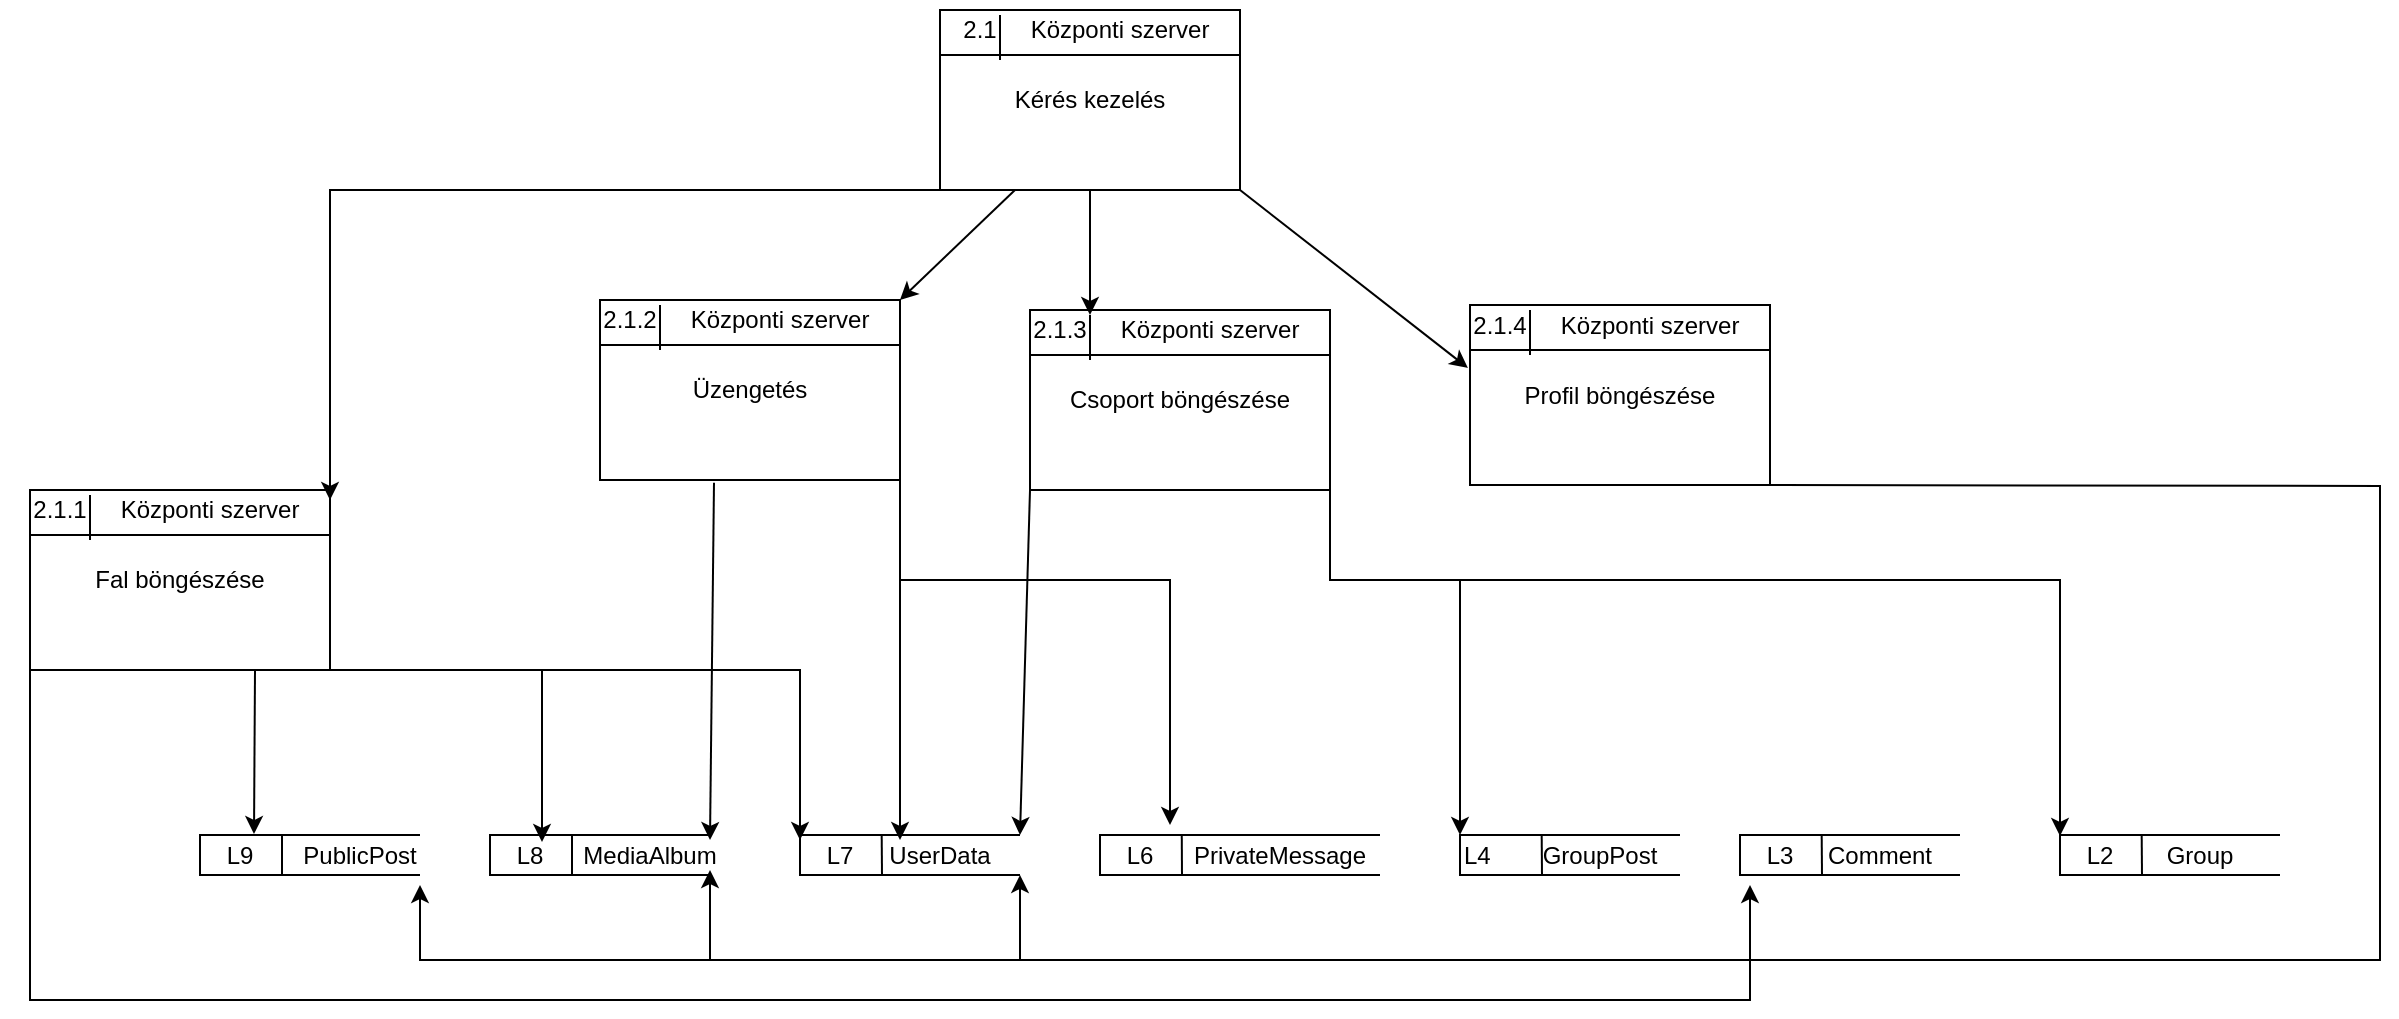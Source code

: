 <mxfile version="17.1.0" type="device"><diagram id="shE9v0hnylNguthQycy4" name="Page-1"><mxGraphModel dx="2272" dy="752" grid="1" gridSize="10" guides="1" tooltips="1" connect="1" arrows="1" fold="1" page="1" pageScale="1" pageWidth="850" pageHeight="1100" math="0" shadow="0"><root><mxCell id="0"/><mxCell id="1" parent="0"/><mxCell id="be3AMiHYgtLkQ3gNRqeP-2" value="Kérés kezelés" style="rounded=0;whiteSpace=wrap;html=1;fillColor=default;" parent="1" vertex="1"><mxGeometry x="420" y="85" width="150" height="90" as="geometry"/></mxCell><mxCell id="be3AMiHYgtLkQ3gNRqeP-3" value="2.1" style="text;html=1;strokeColor=none;fillColor=none;align=center;verticalAlign=middle;whiteSpace=wrap;rounded=0;" parent="1" vertex="1"><mxGeometry x="410" y="80" width="60" height="30" as="geometry"/></mxCell><mxCell id="be3AMiHYgtLkQ3gNRqeP-4" value="Központi szerver" style="text;html=1;strokeColor=none;fillColor=none;align=center;verticalAlign=middle;whiteSpace=wrap;rounded=0;" parent="1" vertex="1"><mxGeometry x="450" y="80" width="120" height="30" as="geometry"/></mxCell><mxCell id="be3AMiHYgtLkQ3gNRqeP-5" value="" style="endArrow=none;html=1;rounded=0;entryX=1;entryY=0.25;entryDx=0;entryDy=0;exitX=0;exitY=0.25;exitDx=0;exitDy=0;" parent="1" source="be3AMiHYgtLkQ3gNRqeP-2" target="be3AMiHYgtLkQ3gNRqeP-2" edge="1"><mxGeometry width="50" height="50" relative="1" as="geometry"><mxPoint x="280" y="405" as="sourcePoint"/><mxPoint x="330" y="355" as="targetPoint"/></mxGeometry></mxCell><mxCell id="be3AMiHYgtLkQ3gNRqeP-6" value="" style="endArrow=none;html=1;rounded=0;entryX=0;entryY=0.25;entryDx=0;entryDy=0;exitX=0;exitY=1;exitDx=0;exitDy=0;" parent="1" source="be3AMiHYgtLkQ3gNRqeP-4" target="be3AMiHYgtLkQ3gNRqeP-4" edge="1"><mxGeometry width="50" height="50" relative="1" as="geometry"><mxPoint x="280" y="405" as="sourcePoint"/><mxPoint x="330" y="355" as="targetPoint"/></mxGeometry></mxCell><mxCell id="be3AMiHYgtLkQ3gNRqeP-21" value="" style="strokeWidth=1;html=1;shape=mxgraph.flowchart.annotation_1;align=left;pointerEvents=1;fillColor=#FFFFFF;" parent="1" vertex="1"><mxGeometry x="500" y="497.5" width="140" height="20" as="geometry"/></mxCell><mxCell id="be3AMiHYgtLkQ3gNRqeP-22" value="" style="endArrow=none;html=1;rounded=0;entryX=0.292;entryY=-0.017;entryDx=0;entryDy=0;entryPerimeter=0;" parent="1" target="be3AMiHYgtLkQ3gNRqeP-21" edge="1"><mxGeometry width="50" height="50" relative="1" as="geometry"><mxPoint x="541" y="517.5" as="sourcePoint"/><mxPoint x="541" y="502.5" as="targetPoint"/></mxGeometry></mxCell><mxCell id="be3AMiHYgtLkQ3gNRqeP-23" value="L6" style="text;html=1;strokeColor=none;fillColor=none;align=center;verticalAlign=middle;whiteSpace=wrap;rounded=0;" parent="1" vertex="1"><mxGeometry x="490" y="492.5" width="60" height="30" as="geometry"/></mxCell><mxCell id="be3AMiHYgtLkQ3gNRqeP-24" value="PrivateMessage" style="text;html=1;strokeColor=none;fillColor=none;align=center;verticalAlign=middle;whiteSpace=wrap;rounded=0;" parent="1" vertex="1"><mxGeometry x="560" y="492.5" width="60" height="30" as="geometry"/></mxCell><mxCell id="be3AMiHYgtLkQ3gNRqeP-25" value="" style="strokeWidth=1;html=1;shape=mxgraph.flowchart.annotation_1;align=left;pointerEvents=1;fillColor=#FFFFFF;" parent="1" vertex="1"><mxGeometry x="350" y="497.5" width="110" height="20" as="geometry"/></mxCell><mxCell id="be3AMiHYgtLkQ3gNRqeP-26" value="" style="endArrow=none;html=1;rounded=0;entryX=0.014;entryY=0.163;entryDx=0;entryDy=0;entryPerimeter=0;" parent="1" target="be3AMiHYgtLkQ3gNRqeP-28" edge="1"><mxGeometry width="50" height="50" relative="1" as="geometry"><mxPoint x="391" y="517.5" as="sourcePoint"/><mxPoint x="460" y="537.5" as="targetPoint"/></mxGeometry></mxCell><mxCell id="be3AMiHYgtLkQ3gNRqeP-27" value="L7" style="text;html=1;strokeColor=none;fillColor=none;align=center;verticalAlign=middle;whiteSpace=wrap;rounded=0;" parent="1" vertex="1"><mxGeometry x="340" y="492.5" width="60" height="30" as="geometry"/></mxCell><mxCell id="be3AMiHYgtLkQ3gNRqeP-28" value="UserData" style="text;html=1;strokeColor=none;fillColor=none;align=center;verticalAlign=middle;whiteSpace=wrap;rounded=0;" parent="1" vertex="1"><mxGeometry x="390" y="492.5" width="60" height="30" as="geometry"/></mxCell><mxCell id="be3AMiHYgtLkQ3gNRqeP-29" value="" style="strokeWidth=1;html=1;shape=mxgraph.flowchart.annotation_1;align=left;pointerEvents=1;fillColor=#FFFFFF;" parent="1" vertex="1"><mxGeometry x="195" y="497.5" width="110" height="20" as="geometry"/></mxCell><mxCell id="be3AMiHYgtLkQ3gNRqeP-30" value="" style="endArrow=none;html=1;rounded=0;" parent="1" edge="1"><mxGeometry width="50" height="50" relative="1" as="geometry"><mxPoint x="236" y="517.5" as="sourcePoint"/><mxPoint x="236" y="497.5" as="targetPoint"/></mxGeometry></mxCell><mxCell id="be3AMiHYgtLkQ3gNRqeP-31" value="L8" style="text;html=1;strokeColor=none;fillColor=none;align=center;verticalAlign=middle;whiteSpace=wrap;rounded=0;" parent="1" vertex="1"><mxGeometry x="185" y="492.5" width="60" height="30" as="geometry"/></mxCell><mxCell id="be3AMiHYgtLkQ3gNRqeP-32" value="MediaAlbum" style="text;html=1;strokeColor=none;fillColor=none;align=center;verticalAlign=middle;whiteSpace=wrap;rounded=0;" parent="1" vertex="1"><mxGeometry x="245" y="492.5" width="60" height="30" as="geometry"/></mxCell><mxCell id="be3AMiHYgtLkQ3gNRqeP-33" value="" style="strokeWidth=1;html=1;shape=mxgraph.flowchart.annotation_1;align=left;pointerEvents=1;fillColor=#FFFFFF;" parent="1" vertex="1"><mxGeometry x="50" y="497.5" width="110" height="20" as="geometry"/></mxCell><mxCell id="be3AMiHYgtLkQ3gNRqeP-34" value="" style="endArrow=none;html=1;rounded=0;" parent="1" edge="1"><mxGeometry width="50" height="50" relative="1" as="geometry"><mxPoint x="91" y="517.5" as="sourcePoint"/><mxPoint x="91" y="497.5" as="targetPoint"/></mxGeometry></mxCell><mxCell id="be3AMiHYgtLkQ3gNRqeP-35" value="L9" style="text;html=1;strokeColor=none;fillColor=none;align=center;verticalAlign=middle;whiteSpace=wrap;rounded=0;" parent="1" vertex="1"><mxGeometry x="40" y="492.5" width="60" height="30" as="geometry"/></mxCell><mxCell id="be3AMiHYgtLkQ3gNRqeP-36" value="PublicPost" style="text;html=1;strokeColor=none;fillColor=none;align=center;verticalAlign=middle;whiteSpace=wrap;rounded=0;" parent="1" vertex="1"><mxGeometry x="100" y="492.5" width="60" height="30" as="geometry"/></mxCell><mxCell id="be3AMiHYgtLkQ3gNRqeP-48" value="" style="strokeWidth=1;html=1;shape=mxgraph.flowchart.annotation_1;align=left;pointerEvents=1;fillColor=#FFFFFF;" parent="1" vertex="1"><mxGeometry x="980" y="497.5" width="110" height="20" as="geometry"/></mxCell><mxCell id="be3AMiHYgtLkQ3gNRqeP-49" value="" style="endArrow=none;html=1;rounded=0;entryX=0.014;entryY=0.163;entryDx=0;entryDy=0;entryPerimeter=0;" parent="1" target="be3AMiHYgtLkQ3gNRqeP-51" edge="1"><mxGeometry width="50" height="50" relative="1" as="geometry"><mxPoint x="1021" y="517.5" as="sourcePoint"/><mxPoint x="1090" y="537.5" as="targetPoint"/></mxGeometry></mxCell><mxCell id="be3AMiHYgtLkQ3gNRqeP-50" value="L2" style="text;html=1;strokeColor=none;fillColor=none;align=center;verticalAlign=middle;whiteSpace=wrap;rounded=0;" parent="1" vertex="1"><mxGeometry x="970" y="492.5" width="60" height="30" as="geometry"/></mxCell><mxCell id="be3AMiHYgtLkQ3gNRqeP-51" value="Group" style="text;html=1;strokeColor=none;fillColor=none;align=center;verticalAlign=middle;whiteSpace=wrap;rounded=0;" parent="1" vertex="1"><mxGeometry x="1020" y="492.5" width="60" height="30" as="geometry"/></mxCell><mxCell id="be3AMiHYgtLkQ3gNRqeP-52" value="" style="strokeWidth=1;html=1;shape=mxgraph.flowchart.annotation_1;align=left;pointerEvents=1;fillColor=#FFFFFF;" parent="1" vertex="1"><mxGeometry x="820" y="497.5" width="110" height="20" as="geometry"/></mxCell><mxCell id="be3AMiHYgtLkQ3gNRqeP-53" value="" style="endArrow=none;html=1;rounded=0;entryX=0.014;entryY=0.163;entryDx=0;entryDy=0;entryPerimeter=0;" parent="1" target="be3AMiHYgtLkQ3gNRqeP-55" edge="1"><mxGeometry width="50" height="50" relative="1" as="geometry"><mxPoint x="861" y="517.5" as="sourcePoint"/><mxPoint x="930" y="537.5" as="targetPoint"/></mxGeometry></mxCell><mxCell id="be3AMiHYgtLkQ3gNRqeP-54" value="L3" style="text;html=1;strokeColor=none;fillColor=none;align=center;verticalAlign=middle;whiteSpace=wrap;rounded=0;" parent="1" vertex="1"><mxGeometry x="810" y="492.5" width="60" height="30" as="geometry"/></mxCell><mxCell id="be3AMiHYgtLkQ3gNRqeP-55" value="&lt;div&gt;Comment&lt;/div&gt;" style="text;html=1;strokeColor=none;fillColor=none;align=center;verticalAlign=middle;whiteSpace=wrap;rounded=0;" parent="1" vertex="1"><mxGeometry x="860" y="492.5" width="60" height="30" as="geometry"/></mxCell><mxCell id="be3AMiHYgtLkQ3gNRqeP-56" value="L4" style="strokeWidth=1;html=1;shape=mxgraph.flowchart.annotation_1;align=left;pointerEvents=1;fillColor=#FFFFFF;" parent="1" vertex="1"><mxGeometry x="680" y="497.5" width="110" height="20" as="geometry"/></mxCell><mxCell id="be3AMiHYgtLkQ3gNRqeP-57" value="" style="endArrow=none;html=1;rounded=0;entryX=0.014;entryY=0.163;entryDx=0;entryDy=0;entryPerimeter=0;" parent="1" target="be3AMiHYgtLkQ3gNRqeP-58" edge="1"><mxGeometry width="50" height="50" relative="1" as="geometry"><mxPoint x="721" y="517.5" as="sourcePoint"/><mxPoint x="790" y="537.5" as="targetPoint"/></mxGeometry></mxCell><mxCell id="be3AMiHYgtLkQ3gNRqeP-58" value="GroupPost" style="text;html=1;strokeColor=none;fillColor=none;align=center;verticalAlign=middle;whiteSpace=wrap;rounded=0;" parent="1" vertex="1"><mxGeometry x="720" y="492.5" width="60" height="30" as="geometry"/></mxCell><mxCell id="T6Ls_VBpRJvkliMBlUlu-1" value="Fal böngészése" style="rounded=0;whiteSpace=wrap;html=1;fillColor=default;" parent="1" vertex="1"><mxGeometry x="-35" y="325" width="150" height="90" as="geometry"/></mxCell><mxCell id="T6Ls_VBpRJvkliMBlUlu-2" value="2.1.1" style="text;html=1;strokeColor=none;fillColor=none;align=center;verticalAlign=middle;whiteSpace=wrap;rounded=0;" parent="1" vertex="1"><mxGeometry x="-50" y="320" width="60" height="30" as="geometry"/></mxCell><mxCell id="T6Ls_VBpRJvkliMBlUlu-3" value="Központi szerver" style="text;html=1;strokeColor=none;fillColor=none;align=center;verticalAlign=middle;whiteSpace=wrap;rounded=0;" parent="1" vertex="1"><mxGeometry x="-5" y="320" width="120" height="30" as="geometry"/></mxCell><mxCell id="T6Ls_VBpRJvkliMBlUlu-4" value="" style="endArrow=none;html=1;rounded=0;entryX=1;entryY=0.25;entryDx=0;entryDy=0;exitX=0;exitY=0.25;exitDx=0;exitDy=0;" parent="1" source="T6Ls_VBpRJvkliMBlUlu-1" target="T6Ls_VBpRJvkliMBlUlu-1" edge="1"><mxGeometry width="50" height="50" relative="1" as="geometry"><mxPoint x="-175" y="645" as="sourcePoint"/><mxPoint x="-125" y="595" as="targetPoint"/></mxGeometry></mxCell><mxCell id="T6Ls_VBpRJvkliMBlUlu-5" value="" style="endArrow=none;html=1;rounded=0;entryX=0;entryY=0.25;entryDx=0;entryDy=0;exitX=0;exitY=1;exitDx=0;exitDy=0;" parent="1" source="T6Ls_VBpRJvkliMBlUlu-3" target="T6Ls_VBpRJvkliMBlUlu-3" edge="1"><mxGeometry width="50" height="50" relative="1" as="geometry"><mxPoint x="-175" y="645" as="sourcePoint"/><mxPoint x="-125" y="595" as="targetPoint"/></mxGeometry></mxCell><mxCell id="T6Ls_VBpRJvkliMBlUlu-6" value="" style="endArrow=classic;html=1;rounded=0;exitX=0.25;exitY=1;exitDx=0;exitDy=0;" parent="1" source="be3AMiHYgtLkQ3gNRqeP-2" edge="1"><mxGeometry width="50" height="50" relative="1" as="geometry"><mxPoint x="510" y="340" as="sourcePoint"/><mxPoint x="115" y="330" as="targetPoint"/><Array as="points"><mxPoint x="115" y="175"/></Array></mxGeometry></mxCell><mxCell id="T6Ls_VBpRJvkliMBlUlu-8" value="" style="endArrow=classic;html=1;rounded=0;exitX=0.75;exitY=1;exitDx=0;exitDy=0;" parent="1" source="T6Ls_VBpRJvkliMBlUlu-1" edge="1"><mxGeometry width="50" height="50" relative="1" as="geometry"><mxPoint x="390" y="340" as="sourcePoint"/><mxPoint x="77" y="497" as="targetPoint"/></mxGeometry></mxCell><mxCell id="T6Ls_VBpRJvkliMBlUlu-10" value="" style="endArrow=classic;html=1;rounded=0;exitX=1;exitY=1;exitDx=0;exitDy=0;" parent="1" source="T6Ls_VBpRJvkliMBlUlu-1" edge="1"><mxGeometry width="50" height="50" relative="1" as="geometry"><mxPoint x="390" y="340" as="sourcePoint"/><mxPoint x="350" y="500" as="targetPoint"/><Array as="points"><mxPoint x="350" y="415"/></Array></mxGeometry></mxCell><mxCell id="T6Ls_VBpRJvkliMBlUlu-11" value="Üzengetés" style="rounded=0;whiteSpace=wrap;html=1;fillColor=default;" parent="1" vertex="1"><mxGeometry x="250" y="230" width="150" height="90" as="geometry"/></mxCell><mxCell id="T6Ls_VBpRJvkliMBlUlu-12" value="2.1.2" style="text;html=1;strokeColor=none;fillColor=none;align=center;verticalAlign=middle;whiteSpace=wrap;rounded=0;" parent="1" vertex="1"><mxGeometry x="235" y="225" width="60" height="30" as="geometry"/></mxCell><mxCell id="T6Ls_VBpRJvkliMBlUlu-13" value="Központi szerver" style="text;html=1;strokeColor=none;fillColor=none;align=center;verticalAlign=middle;whiteSpace=wrap;rounded=0;" parent="1" vertex="1"><mxGeometry x="280" y="225" width="120" height="30" as="geometry"/></mxCell><mxCell id="T6Ls_VBpRJvkliMBlUlu-14" value="" style="endArrow=none;html=1;rounded=0;entryX=1;entryY=0.25;entryDx=0;entryDy=0;exitX=0;exitY=0.25;exitDx=0;exitDy=0;" parent="1" source="T6Ls_VBpRJvkliMBlUlu-11" target="T6Ls_VBpRJvkliMBlUlu-11" edge="1"><mxGeometry width="50" height="50" relative="1" as="geometry"><mxPoint x="110" y="550" as="sourcePoint"/><mxPoint x="160" y="500" as="targetPoint"/></mxGeometry></mxCell><mxCell id="T6Ls_VBpRJvkliMBlUlu-15" value="" style="endArrow=none;html=1;rounded=0;entryX=0;entryY=0.25;entryDx=0;entryDy=0;exitX=0;exitY=1;exitDx=0;exitDy=0;" parent="1" source="T6Ls_VBpRJvkliMBlUlu-13" target="T6Ls_VBpRJvkliMBlUlu-13" edge="1"><mxGeometry width="50" height="50" relative="1" as="geometry"><mxPoint x="110" y="550" as="sourcePoint"/><mxPoint x="160" y="500" as="targetPoint"/></mxGeometry></mxCell><mxCell id="T6Ls_VBpRJvkliMBlUlu-16" value="" style="endArrow=classic;html=1;rounded=0;exitX=0.25;exitY=1;exitDx=0;exitDy=0;" parent="1" source="be3AMiHYgtLkQ3gNRqeP-2" edge="1"><mxGeometry width="50" height="50" relative="1" as="geometry"><mxPoint x="460" y="170" as="sourcePoint"/><mxPoint x="400" y="230" as="targetPoint"/></mxGeometry></mxCell><mxCell id="T6Ls_VBpRJvkliMBlUlu-17" value="" style="endArrow=classic;html=1;rounded=0;exitX=1;exitY=1;exitDx=0;exitDy=0;" parent="1" source="T6Ls_VBpRJvkliMBlUlu-11" edge="1"><mxGeometry width="50" height="50" relative="1" as="geometry"><mxPoint x="430" y="330" as="sourcePoint"/><mxPoint x="400" y="500" as="targetPoint"/></mxGeometry></mxCell><mxCell id="T6Ls_VBpRJvkliMBlUlu-18" value="" style="endArrow=classic;html=1;rounded=0;entryX=0.75;entryY=0;entryDx=0;entryDy=0;exitX=1;exitY=1;exitDx=0;exitDy=0;" parent="1" source="T6Ls_VBpRJvkliMBlUlu-11" target="be3AMiHYgtLkQ3gNRqeP-23" edge="1"><mxGeometry width="50" height="50" relative="1" as="geometry"><mxPoint x="430" y="330" as="sourcePoint"/><mxPoint x="480" y="280" as="targetPoint"/><Array as="points"><mxPoint x="400" y="370"/><mxPoint x="535" y="370"/></Array></mxGeometry></mxCell><mxCell id="T6Ls_VBpRJvkliMBlUlu-19" value="" style="endArrow=classic;html=1;rounded=0;entryX=1;entryY=0.25;entryDx=0;entryDy=0;exitX=0.38;exitY=1.015;exitDx=0;exitDy=0;exitPerimeter=0;" parent="1" source="T6Ls_VBpRJvkliMBlUlu-11" target="be3AMiHYgtLkQ3gNRqeP-32" edge="1"><mxGeometry width="50" height="50" relative="1" as="geometry"><mxPoint x="430" y="330" as="sourcePoint"/><mxPoint x="480" y="280" as="targetPoint"/></mxGeometry></mxCell><mxCell id="T6Ls_VBpRJvkliMBlUlu-20" value="Csoport böngészése" style="rounded=0;whiteSpace=wrap;html=1;fillColor=default;" parent="1" vertex="1"><mxGeometry x="465" y="235" width="150" height="90" as="geometry"/></mxCell><mxCell id="T6Ls_VBpRJvkliMBlUlu-21" value="2.1.3" style="text;html=1;strokeColor=none;fillColor=none;align=center;verticalAlign=middle;whiteSpace=wrap;rounded=0;" parent="1" vertex="1"><mxGeometry x="450" y="230" width="60" height="30" as="geometry"/></mxCell><mxCell id="T6Ls_VBpRJvkliMBlUlu-22" value="Központi szerver" style="text;html=1;strokeColor=none;fillColor=none;align=center;verticalAlign=middle;whiteSpace=wrap;rounded=0;" parent="1" vertex="1"><mxGeometry x="495" y="230" width="120" height="30" as="geometry"/></mxCell><mxCell id="T6Ls_VBpRJvkliMBlUlu-23" value="" style="endArrow=none;html=1;rounded=0;entryX=1;entryY=0.25;entryDx=0;entryDy=0;exitX=0;exitY=0.25;exitDx=0;exitDy=0;" parent="1" source="T6Ls_VBpRJvkliMBlUlu-20" target="T6Ls_VBpRJvkliMBlUlu-20" edge="1"><mxGeometry width="50" height="50" relative="1" as="geometry"><mxPoint x="325" y="555" as="sourcePoint"/><mxPoint x="375" y="505" as="targetPoint"/></mxGeometry></mxCell><mxCell id="T6Ls_VBpRJvkliMBlUlu-24" value="" style="endArrow=none;html=1;rounded=0;entryX=0;entryY=0.25;entryDx=0;entryDy=0;exitX=0;exitY=1;exitDx=0;exitDy=0;" parent="1" source="T6Ls_VBpRJvkliMBlUlu-22" target="T6Ls_VBpRJvkliMBlUlu-22" edge="1"><mxGeometry width="50" height="50" relative="1" as="geometry"><mxPoint x="325" y="555" as="sourcePoint"/><mxPoint x="375" y="505" as="targetPoint"/></mxGeometry></mxCell><mxCell id="T6Ls_VBpRJvkliMBlUlu-25" value="" style="endArrow=classic;html=1;rounded=0;entryX=0;entryY=0.25;entryDx=0;entryDy=0;exitX=0.5;exitY=1;exitDx=0;exitDy=0;" parent="1" source="be3AMiHYgtLkQ3gNRqeP-2" target="T6Ls_VBpRJvkliMBlUlu-22" edge="1"><mxGeometry width="50" height="50" relative="1" as="geometry"><mxPoint x="430" y="330" as="sourcePoint"/><mxPoint x="480" y="280" as="targetPoint"/></mxGeometry></mxCell><mxCell id="T6Ls_VBpRJvkliMBlUlu-26" value="" style="endArrow=classic;html=1;rounded=0;entryX=1;entryY=0;entryDx=0;entryDy=0;entryPerimeter=0;exitX=0;exitY=1;exitDx=0;exitDy=0;" parent="1" source="T6Ls_VBpRJvkliMBlUlu-20" target="be3AMiHYgtLkQ3gNRqeP-25" edge="1"><mxGeometry width="50" height="50" relative="1" as="geometry"><mxPoint x="430" y="330" as="sourcePoint"/><mxPoint x="480" y="280" as="targetPoint"/></mxGeometry></mxCell><mxCell id="T6Ls_VBpRJvkliMBlUlu-27" value="" style="endArrow=classic;html=1;rounded=0;entryX=0;entryY=0;entryDx=0;entryDy=0;entryPerimeter=0;exitX=1;exitY=1;exitDx=0;exitDy=0;" parent="1" source="T6Ls_VBpRJvkliMBlUlu-20" target="be3AMiHYgtLkQ3gNRqeP-56" edge="1"><mxGeometry width="50" height="50" relative="1" as="geometry"><mxPoint x="430" y="330" as="sourcePoint"/><mxPoint x="480" y="280" as="targetPoint"/><Array as="points"><mxPoint x="615" y="370"/><mxPoint x="680" y="370"/></Array></mxGeometry></mxCell><mxCell id="T6Ls_VBpRJvkliMBlUlu-30" value="" style="endArrow=classic;html=1;rounded=0;entryX=0.25;entryY=1;entryDx=0;entryDy=0;exitX=0;exitY=1;exitDx=0;exitDy=0;" parent="1" source="T6Ls_VBpRJvkliMBlUlu-1" target="be3AMiHYgtLkQ3gNRqeP-54" edge="1"><mxGeometry width="50" height="50" relative="1" as="geometry"><mxPoint x="430" y="420" as="sourcePoint"/><mxPoint x="480" y="370" as="targetPoint"/><Array as="points"><mxPoint x="-35" y="580"/><mxPoint x="825" y="580"/></Array></mxGeometry></mxCell><mxCell id="T6Ls_VBpRJvkliMBlUlu-31" value="Profil böngészése" style="rounded=0;whiteSpace=wrap;html=1;fillColor=default;" parent="1" vertex="1"><mxGeometry x="685" y="232.5" width="150" height="90" as="geometry"/></mxCell><mxCell id="T6Ls_VBpRJvkliMBlUlu-32" value="2.1.4" style="text;html=1;strokeColor=none;fillColor=none;align=center;verticalAlign=middle;whiteSpace=wrap;rounded=0;" parent="1" vertex="1"><mxGeometry x="670" y="227.5" width="60" height="30" as="geometry"/></mxCell><mxCell id="T6Ls_VBpRJvkliMBlUlu-33" value="Központi szerver" style="text;html=1;strokeColor=none;fillColor=none;align=center;verticalAlign=middle;whiteSpace=wrap;rounded=0;" parent="1" vertex="1"><mxGeometry x="715" y="227.5" width="120" height="30" as="geometry"/></mxCell><mxCell id="T6Ls_VBpRJvkliMBlUlu-34" value="" style="endArrow=none;html=1;rounded=0;entryX=1;entryY=0.25;entryDx=0;entryDy=0;exitX=0;exitY=0.25;exitDx=0;exitDy=0;" parent="1" source="T6Ls_VBpRJvkliMBlUlu-31" target="T6Ls_VBpRJvkliMBlUlu-31" edge="1"><mxGeometry width="50" height="50" relative="1" as="geometry"><mxPoint x="545" y="552.5" as="sourcePoint"/><mxPoint x="595" y="502.5" as="targetPoint"/></mxGeometry></mxCell><mxCell id="T6Ls_VBpRJvkliMBlUlu-35" value="" style="endArrow=none;html=1;rounded=0;entryX=0;entryY=0.25;entryDx=0;entryDy=0;exitX=0;exitY=1;exitDx=0;exitDy=0;" parent="1" source="T6Ls_VBpRJvkliMBlUlu-33" target="T6Ls_VBpRJvkliMBlUlu-33" edge="1"><mxGeometry width="50" height="50" relative="1" as="geometry"><mxPoint x="545" y="552.5" as="sourcePoint"/><mxPoint x="595" y="502.5" as="targetPoint"/></mxGeometry></mxCell><mxCell id="T6Ls_VBpRJvkliMBlUlu-36" value="" style="endArrow=classic;html=1;rounded=0;entryX=1;entryY=1;entryDx=0;entryDy=0;entryPerimeter=0;" parent="1" target="be3AMiHYgtLkQ3gNRqeP-25" edge="1"><mxGeometry width="50" height="50" relative="1" as="geometry"><mxPoint x="460" y="560" as="sourcePoint"/><mxPoint x="510" y="360" as="targetPoint"/></mxGeometry></mxCell><mxCell id="T6Ls_VBpRJvkliMBlUlu-37" value="" style="endArrow=classic;html=1;rounded=0;entryX=1;entryY=1;entryDx=0;entryDy=0;exitX=1;exitY=1;exitDx=0;exitDy=0;" parent="1" source="T6Ls_VBpRJvkliMBlUlu-31" target="be3AMiHYgtLkQ3gNRqeP-36" edge="1"><mxGeometry width="50" height="50" relative="1" as="geometry"><mxPoint x="460" y="410" as="sourcePoint"/><mxPoint x="510" y="360" as="targetPoint"/><Array as="points"><mxPoint x="1140" y="323"/><mxPoint x="1140" y="560"/><mxPoint x="160" y="560"/></Array></mxGeometry></mxCell><mxCell id="T6Ls_VBpRJvkliMBlUlu-38" value="" style="endArrow=classic;html=1;rounded=0;exitX=1;exitY=1;exitDx=0;exitDy=0;entryX=-0.007;entryY=0.35;entryDx=0;entryDy=0;entryPerimeter=0;" parent="1" source="be3AMiHYgtLkQ3gNRqeP-2" target="T6Ls_VBpRJvkliMBlUlu-31" edge="1"><mxGeometry width="50" height="50" relative="1" as="geometry"><mxPoint x="420" y="320" as="sourcePoint"/><mxPoint x="470" y="270" as="targetPoint"/></mxGeometry></mxCell><mxCell id="T6Ls_VBpRJvkliMBlUlu-39" value="" style="endArrow=classic;html=1;rounded=0;entryX=1;entryY=0.75;entryDx=0;entryDy=0;" parent="1" target="be3AMiHYgtLkQ3gNRqeP-32" edge="1"><mxGeometry width="50" height="50" relative="1" as="geometry"><mxPoint x="305" y="560" as="sourcePoint"/><mxPoint x="540" y="380" as="targetPoint"/></mxGeometry></mxCell><mxCell id="T6Ls_VBpRJvkliMBlUlu-40" value="" style="endArrow=classic;html=1;rounded=0;" parent="1" edge="1"><mxGeometry width="50" height="50" relative="1" as="geometry"><mxPoint x="221" y="415" as="sourcePoint"/><mxPoint x="221" y="501" as="targetPoint"/></mxGeometry></mxCell><mxCell id="T6Ls_VBpRJvkliMBlUlu-41" value="" style="endArrow=classic;html=1;rounded=0;" parent="1" edge="1"><mxGeometry width="50" height="50" relative="1" as="geometry"><mxPoint x="680" y="370" as="sourcePoint"/><mxPoint x="980" y="498" as="targetPoint"/><Array as="points"><mxPoint x="980" y="370"/></Array></mxGeometry></mxCell></root></mxGraphModel></diagram></mxfile>
